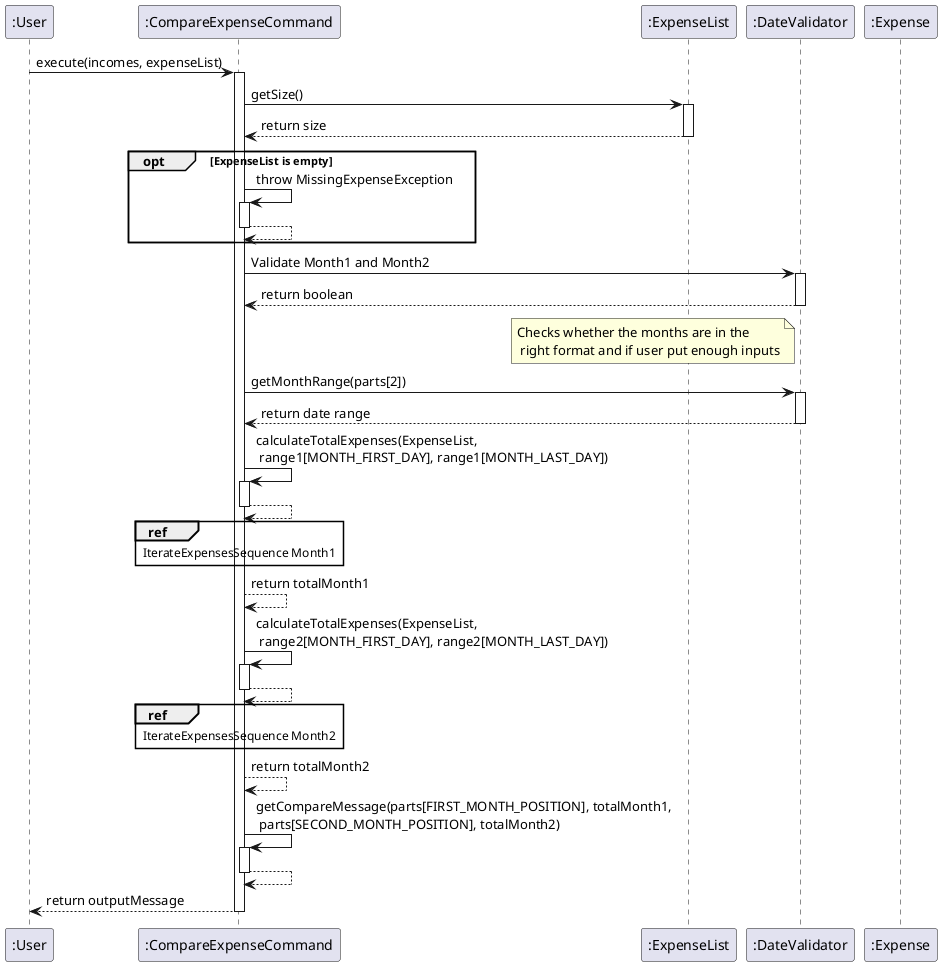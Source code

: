 @startuml
participant ":User" as User
participant ":CompareExpenseCommand" as CompareExpenseCommand
participant ":ExpenseList" as ExpenseList
participant ":DateValidator" as DateValidator
participant ":Expense" as Expense


User -> CompareExpenseCommand : execute(incomes, expenseList)
activate CompareExpenseCommand
CompareExpenseCommand -> ExpenseList : getSize()
activate ExpenseList
ExpenseList --> CompareExpenseCommand : return size
deactivate ExpenseList

opt ExpenseList is empty
    CompareExpenseCommand -> CompareExpenseCommand : throw MissingExpenseException
    activate CompareExpenseCommand
    CompareExpenseCommand --> CompareExpenseCommand
    deactivate CompareExpenseCommand
end

CompareExpenseCommand -> DateValidator : Validate Month1 and Month2
activate DateValidator
DateValidator --> CompareExpenseCommand : return boolean
deactivate DateValidator
note left of DateValidator
    Checks whether the months are in the
     right format and if user put enough inputs
end note

CompareExpenseCommand -> DateValidator : getMonthRange(parts[2])
activate DateValidator
DateValidator --> CompareExpenseCommand : return date range
deactivate DateValidator

CompareExpenseCommand -> CompareExpenseCommand : calculateTotalExpenses(ExpenseList, \n range1[MONTH_FIRST_DAY], range1[MONTH_LAST_DAY])

activate CompareExpenseCommand
CompareExpenseCommand --> CompareExpenseCommand
deactivate CompareExpenseCommand

ref over CompareExpenseCommand : IterateExpensesSequence Month1

CompareExpenseCommand --> CompareExpenseCommand : return totalMonth1

CompareExpenseCommand -> CompareExpenseCommand : calculateTotalExpenses(ExpenseList, \n range2[MONTH_FIRST_DAY], range2[MONTH_LAST_DAY])

    activate CompareExpenseCommand
    CompareExpenseCommand --> CompareExpenseCommand
    deactivate CompareExpenseCommand

ref over CompareExpenseCommand : IterateExpensesSequence Month2

CompareExpenseCommand --> CompareExpenseCommand : return totalMonth2

CompareExpenseCommand -> CompareExpenseCommand : getCompareMessage(parts[FIRST_MONTH_POSITION], totalMonth1,\n parts[SECOND_MONTH_POSITION], totalMonth2)
    activate CompareExpenseCommand
    CompareExpenseCommand --> CompareExpenseCommand
    deactivate CompareExpenseCommand


User <-- CompareExpenseCommand : return outputMessage
deactivate CompareExpenseCommand
@enduml
